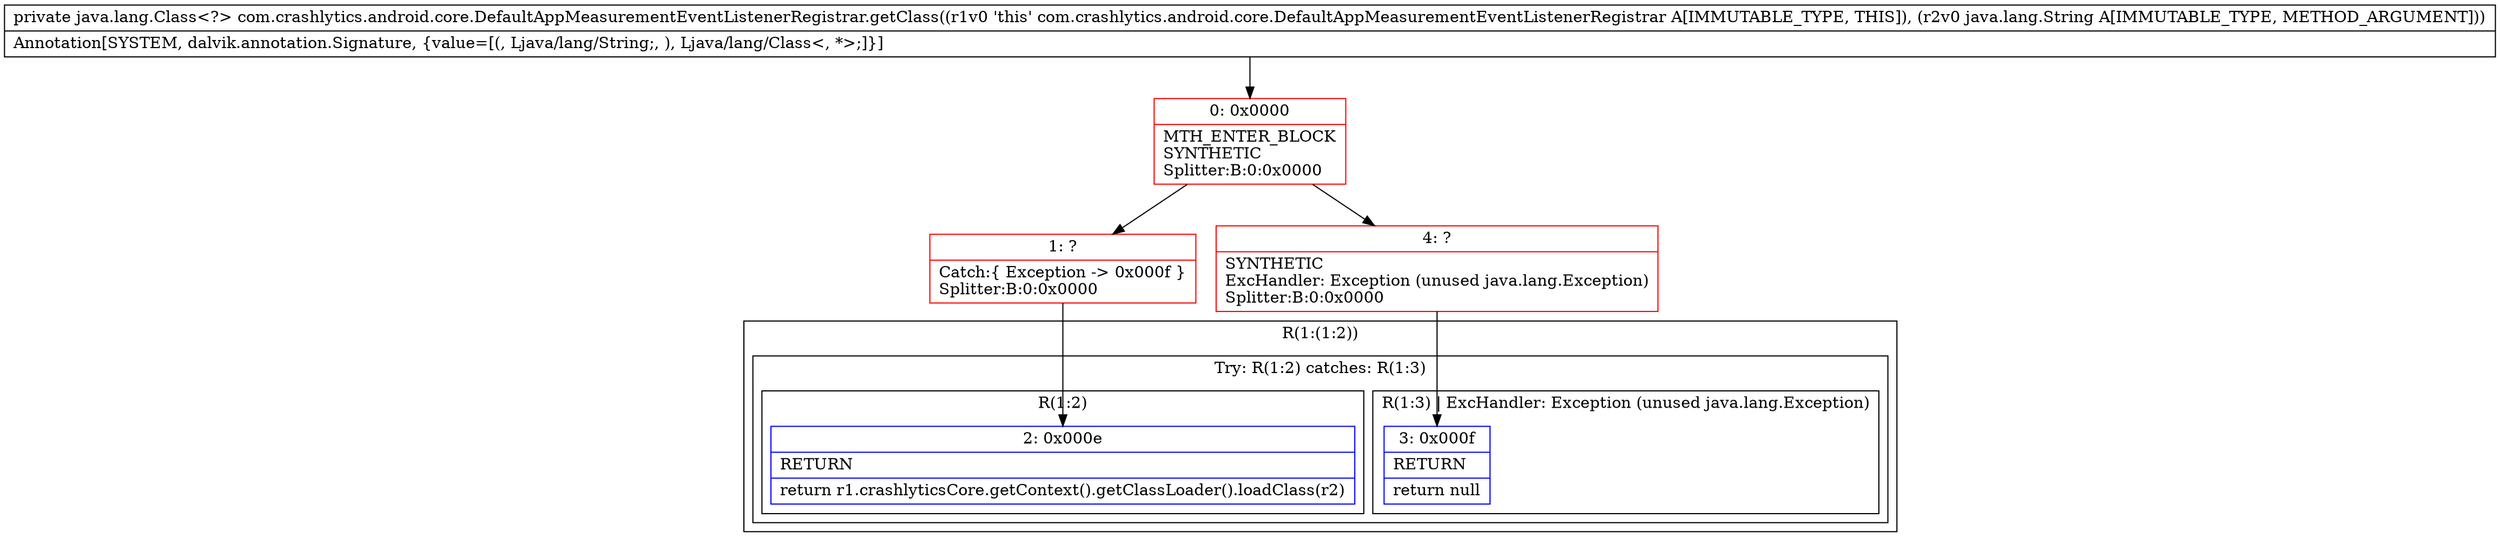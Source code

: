digraph "CFG forcom.crashlytics.android.core.DefaultAppMeasurementEventListenerRegistrar.getClass(Ljava\/lang\/String;)Ljava\/lang\/Class;" {
subgraph cluster_Region_1134839919 {
label = "R(1:(1:2))";
node [shape=record,color=blue];
subgraph cluster_TryCatchRegion_792970764 {
label = "Try: R(1:2) catches: R(1:3)";
node [shape=record,color=blue];
subgraph cluster_Region_992946621 {
label = "R(1:2)";
node [shape=record,color=blue];
Node_2 [shape=record,label="{2\:\ 0x000e|RETURN\l|return r1.crashlyticsCore.getContext().getClassLoader().loadClass(r2)\l}"];
}
subgraph cluster_Region_1904157839 {
label = "R(1:3) | ExcHandler: Exception (unused java.lang.Exception)\l";
node [shape=record,color=blue];
Node_3 [shape=record,label="{3\:\ 0x000f|RETURN\l|return null\l}"];
}
}
}
subgraph cluster_Region_1904157839 {
label = "R(1:3) | ExcHandler: Exception (unused java.lang.Exception)\l";
node [shape=record,color=blue];
Node_3 [shape=record,label="{3\:\ 0x000f|RETURN\l|return null\l}"];
}
Node_0 [shape=record,color=red,label="{0\:\ 0x0000|MTH_ENTER_BLOCK\lSYNTHETIC\lSplitter:B:0:0x0000\l}"];
Node_1 [shape=record,color=red,label="{1\:\ ?|Catch:\{ Exception \-\> 0x000f \}\lSplitter:B:0:0x0000\l}"];
Node_4 [shape=record,color=red,label="{4\:\ ?|SYNTHETIC\lExcHandler: Exception (unused java.lang.Exception)\lSplitter:B:0:0x0000\l}"];
MethodNode[shape=record,label="{private java.lang.Class\<?\> com.crashlytics.android.core.DefaultAppMeasurementEventListenerRegistrar.getClass((r1v0 'this' com.crashlytics.android.core.DefaultAppMeasurementEventListenerRegistrar A[IMMUTABLE_TYPE, THIS]), (r2v0 java.lang.String A[IMMUTABLE_TYPE, METHOD_ARGUMENT]))  | Annotation[SYSTEM, dalvik.annotation.Signature, \{value=[(, Ljava\/lang\/String;, ), Ljava\/lang\/Class\<, *\>;]\}]\l}"];
MethodNode -> Node_0;
Node_0 -> Node_1;
Node_0 -> Node_4;
Node_1 -> Node_2;
Node_4 -> Node_3;
}

